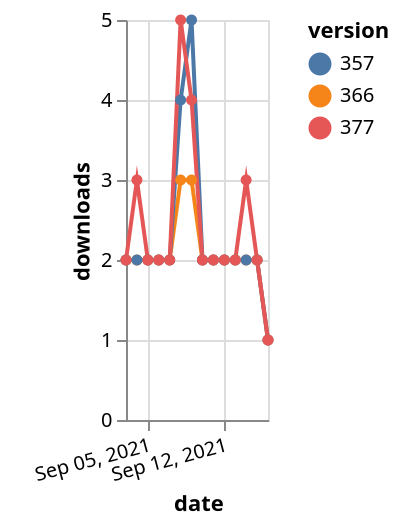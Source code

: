 {"$schema": "https://vega.github.io/schema/vega-lite/v5.json", "description": "A simple bar chart with embedded data.", "data": {"values": [{"date": "2021-09-03", "total": 2252, "delta": 2, "version": "366"}, {"date": "2021-09-04", "total": 2254, "delta": 2, "version": "366"}, {"date": "2021-09-05", "total": 2256, "delta": 2, "version": "366"}, {"date": "2021-09-06", "total": 2258, "delta": 2, "version": "366"}, {"date": "2021-09-07", "total": 2260, "delta": 2, "version": "366"}, {"date": "2021-09-08", "total": 2263, "delta": 3, "version": "366"}, {"date": "2021-09-09", "total": 2266, "delta": 3, "version": "366"}, {"date": "2021-09-10", "total": 2268, "delta": 2, "version": "366"}, {"date": "2021-09-11", "total": 2270, "delta": 2, "version": "366"}, {"date": "2021-09-12", "total": 2272, "delta": 2, "version": "366"}, {"date": "2021-09-13", "total": 2274, "delta": 2, "version": "366"}, {"date": "2021-09-14", "total": 2276, "delta": 2, "version": "366"}, {"date": "2021-09-15", "total": 2278, "delta": 2, "version": "366"}, {"date": "2021-09-16", "total": 2279, "delta": 1, "version": "366"}, {"date": "2021-09-03", "total": 2774, "delta": 2, "version": "357"}, {"date": "2021-09-04", "total": 2776, "delta": 2, "version": "357"}, {"date": "2021-09-05", "total": 2778, "delta": 2, "version": "357"}, {"date": "2021-09-06", "total": 2780, "delta": 2, "version": "357"}, {"date": "2021-09-07", "total": 2782, "delta": 2, "version": "357"}, {"date": "2021-09-08", "total": 2786, "delta": 4, "version": "357"}, {"date": "2021-09-09", "total": 2791, "delta": 5, "version": "357"}, {"date": "2021-09-10", "total": 2793, "delta": 2, "version": "357"}, {"date": "2021-09-11", "total": 2795, "delta": 2, "version": "357"}, {"date": "2021-09-12", "total": 2797, "delta": 2, "version": "357"}, {"date": "2021-09-13", "total": 2799, "delta": 2, "version": "357"}, {"date": "2021-09-14", "total": 2801, "delta": 2, "version": "357"}, {"date": "2021-09-15", "total": 2803, "delta": 2, "version": "357"}, {"date": "2021-09-16", "total": 2804, "delta": 1, "version": "357"}, {"date": "2021-09-03", "total": 2051, "delta": 2, "version": "377"}, {"date": "2021-09-04", "total": 2054, "delta": 3, "version": "377"}, {"date": "2021-09-05", "total": 2056, "delta": 2, "version": "377"}, {"date": "2021-09-06", "total": 2058, "delta": 2, "version": "377"}, {"date": "2021-09-07", "total": 2060, "delta": 2, "version": "377"}, {"date": "2021-09-08", "total": 2065, "delta": 5, "version": "377"}, {"date": "2021-09-09", "total": 2069, "delta": 4, "version": "377"}, {"date": "2021-09-10", "total": 2071, "delta": 2, "version": "377"}, {"date": "2021-09-11", "total": 2073, "delta": 2, "version": "377"}, {"date": "2021-09-12", "total": 2075, "delta": 2, "version": "377"}, {"date": "2021-09-13", "total": 2077, "delta": 2, "version": "377"}, {"date": "2021-09-14", "total": 2080, "delta": 3, "version": "377"}, {"date": "2021-09-15", "total": 2082, "delta": 2, "version": "377"}, {"date": "2021-09-16", "total": 2083, "delta": 1, "version": "377"}]}, "width": "container", "mark": {"type": "line", "point": {"filled": true}}, "encoding": {"x": {"field": "date", "type": "temporal", "timeUnit": "yearmonthdate", "title": "date", "axis": {"labelAngle": -15}}, "y": {"field": "delta", "type": "quantitative", "title": "downloads"}, "color": {"field": "version", "type": "nominal"}, "tooltip": {"field": "delta"}}}